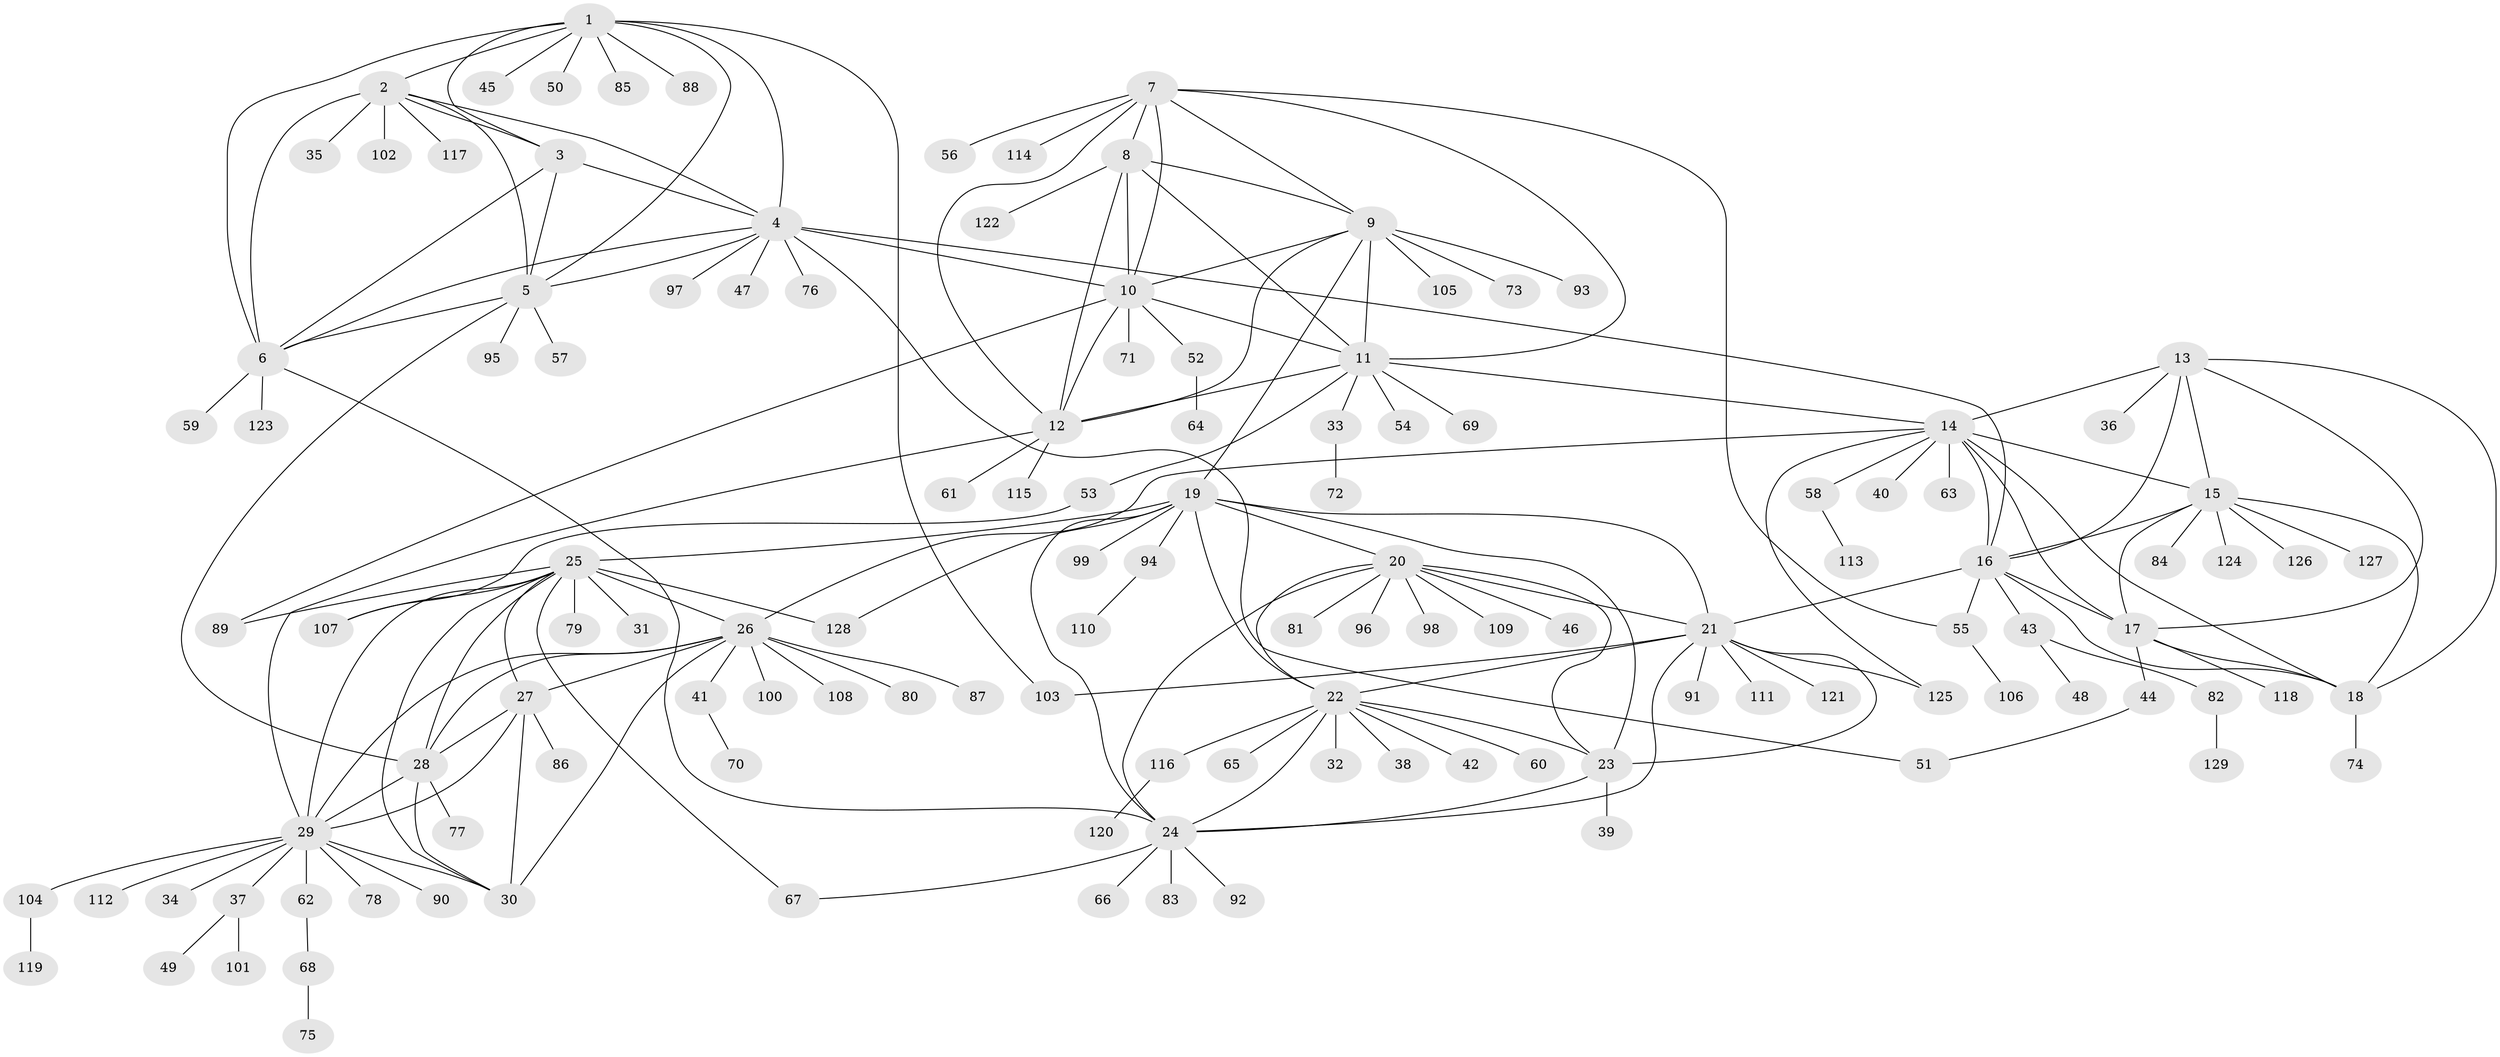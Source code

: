 // Generated by graph-tools (version 1.1) at 2025/02/03/09/25 03:02:32]
// undirected, 129 vertices, 192 edges
graph export_dot {
graph [start="1"]
  node [color=gray90,style=filled];
  1;
  2;
  3;
  4;
  5;
  6;
  7;
  8;
  9;
  10;
  11;
  12;
  13;
  14;
  15;
  16;
  17;
  18;
  19;
  20;
  21;
  22;
  23;
  24;
  25;
  26;
  27;
  28;
  29;
  30;
  31;
  32;
  33;
  34;
  35;
  36;
  37;
  38;
  39;
  40;
  41;
  42;
  43;
  44;
  45;
  46;
  47;
  48;
  49;
  50;
  51;
  52;
  53;
  54;
  55;
  56;
  57;
  58;
  59;
  60;
  61;
  62;
  63;
  64;
  65;
  66;
  67;
  68;
  69;
  70;
  71;
  72;
  73;
  74;
  75;
  76;
  77;
  78;
  79;
  80;
  81;
  82;
  83;
  84;
  85;
  86;
  87;
  88;
  89;
  90;
  91;
  92;
  93;
  94;
  95;
  96;
  97;
  98;
  99;
  100;
  101;
  102;
  103;
  104;
  105;
  106;
  107;
  108;
  109;
  110;
  111;
  112;
  113;
  114;
  115;
  116;
  117;
  118;
  119;
  120;
  121;
  122;
  123;
  124;
  125;
  126;
  127;
  128;
  129;
  1 -- 2;
  1 -- 3;
  1 -- 4;
  1 -- 5;
  1 -- 6;
  1 -- 45;
  1 -- 50;
  1 -- 85;
  1 -- 88;
  1 -- 103;
  2 -- 3;
  2 -- 4;
  2 -- 5;
  2 -- 6;
  2 -- 35;
  2 -- 102;
  2 -- 117;
  3 -- 4;
  3 -- 5;
  3 -- 6;
  4 -- 5;
  4 -- 6;
  4 -- 10;
  4 -- 16;
  4 -- 47;
  4 -- 51;
  4 -- 76;
  4 -- 97;
  5 -- 6;
  5 -- 28;
  5 -- 57;
  5 -- 95;
  6 -- 24;
  6 -- 59;
  6 -- 123;
  7 -- 8;
  7 -- 9;
  7 -- 10;
  7 -- 11;
  7 -- 12;
  7 -- 55;
  7 -- 56;
  7 -- 114;
  8 -- 9;
  8 -- 10;
  8 -- 11;
  8 -- 12;
  8 -- 122;
  9 -- 10;
  9 -- 11;
  9 -- 12;
  9 -- 19;
  9 -- 73;
  9 -- 93;
  9 -- 105;
  10 -- 11;
  10 -- 12;
  10 -- 52;
  10 -- 71;
  10 -- 89;
  11 -- 12;
  11 -- 14;
  11 -- 33;
  11 -- 53;
  11 -- 54;
  11 -- 69;
  12 -- 29;
  12 -- 61;
  12 -- 115;
  13 -- 14;
  13 -- 15;
  13 -- 16;
  13 -- 17;
  13 -- 18;
  13 -- 36;
  14 -- 15;
  14 -- 16;
  14 -- 17;
  14 -- 18;
  14 -- 26;
  14 -- 40;
  14 -- 58;
  14 -- 63;
  14 -- 125;
  15 -- 16;
  15 -- 17;
  15 -- 18;
  15 -- 84;
  15 -- 124;
  15 -- 126;
  15 -- 127;
  16 -- 17;
  16 -- 18;
  16 -- 21;
  16 -- 43;
  16 -- 55;
  17 -- 18;
  17 -- 44;
  17 -- 118;
  18 -- 74;
  19 -- 20;
  19 -- 21;
  19 -- 22;
  19 -- 23;
  19 -- 24;
  19 -- 25;
  19 -- 94;
  19 -- 99;
  19 -- 128;
  20 -- 21;
  20 -- 22;
  20 -- 23;
  20 -- 24;
  20 -- 46;
  20 -- 81;
  20 -- 96;
  20 -- 98;
  20 -- 109;
  21 -- 22;
  21 -- 23;
  21 -- 24;
  21 -- 91;
  21 -- 103;
  21 -- 111;
  21 -- 121;
  21 -- 125;
  22 -- 23;
  22 -- 24;
  22 -- 32;
  22 -- 38;
  22 -- 42;
  22 -- 60;
  22 -- 65;
  22 -- 116;
  23 -- 24;
  23 -- 39;
  24 -- 66;
  24 -- 67;
  24 -- 83;
  24 -- 92;
  25 -- 26;
  25 -- 27;
  25 -- 28;
  25 -- 29;
  25 -- 30;
  25 -- 31;
  25 -- 67;
  25 -- 79;
  25 -- 89;
  25 -- 107;
  25 -- 128;
  26 -- 27;
  26 -- 28;
  26 -- 29;
  26 -- 30;
  26 -- 41;
  26 -- 80;
  26 -- 87;
  26 -- 100;
  26 -- 108;
  27 -- 28;
  27 -- 29;
  27 -- 30;
  27 -- 86;
  28 -- 29;
  28 -- 30;
  28 -- 77;
  29 -- 30;
  29 -- 34;
  29 -- 37;
  29 -- 62;
  29 -- 78;
  29 -- 90;
  29 -- 104;
  29 -- 112;
  33 -- 72;
  37 -- 49;
  37 -- 101;
  41 -- 70;
  43 -- 48;
  43 -- 82;
  44 -- 51;
  52 -- 64;
  53 -- 107;
  55 -- 106;
  58 -- 113;
  62 -- 68;
  68 -- 75;
  82 -- 129;
  94 -- 110;
  104 -- 119;
  116 -- 120;
}
